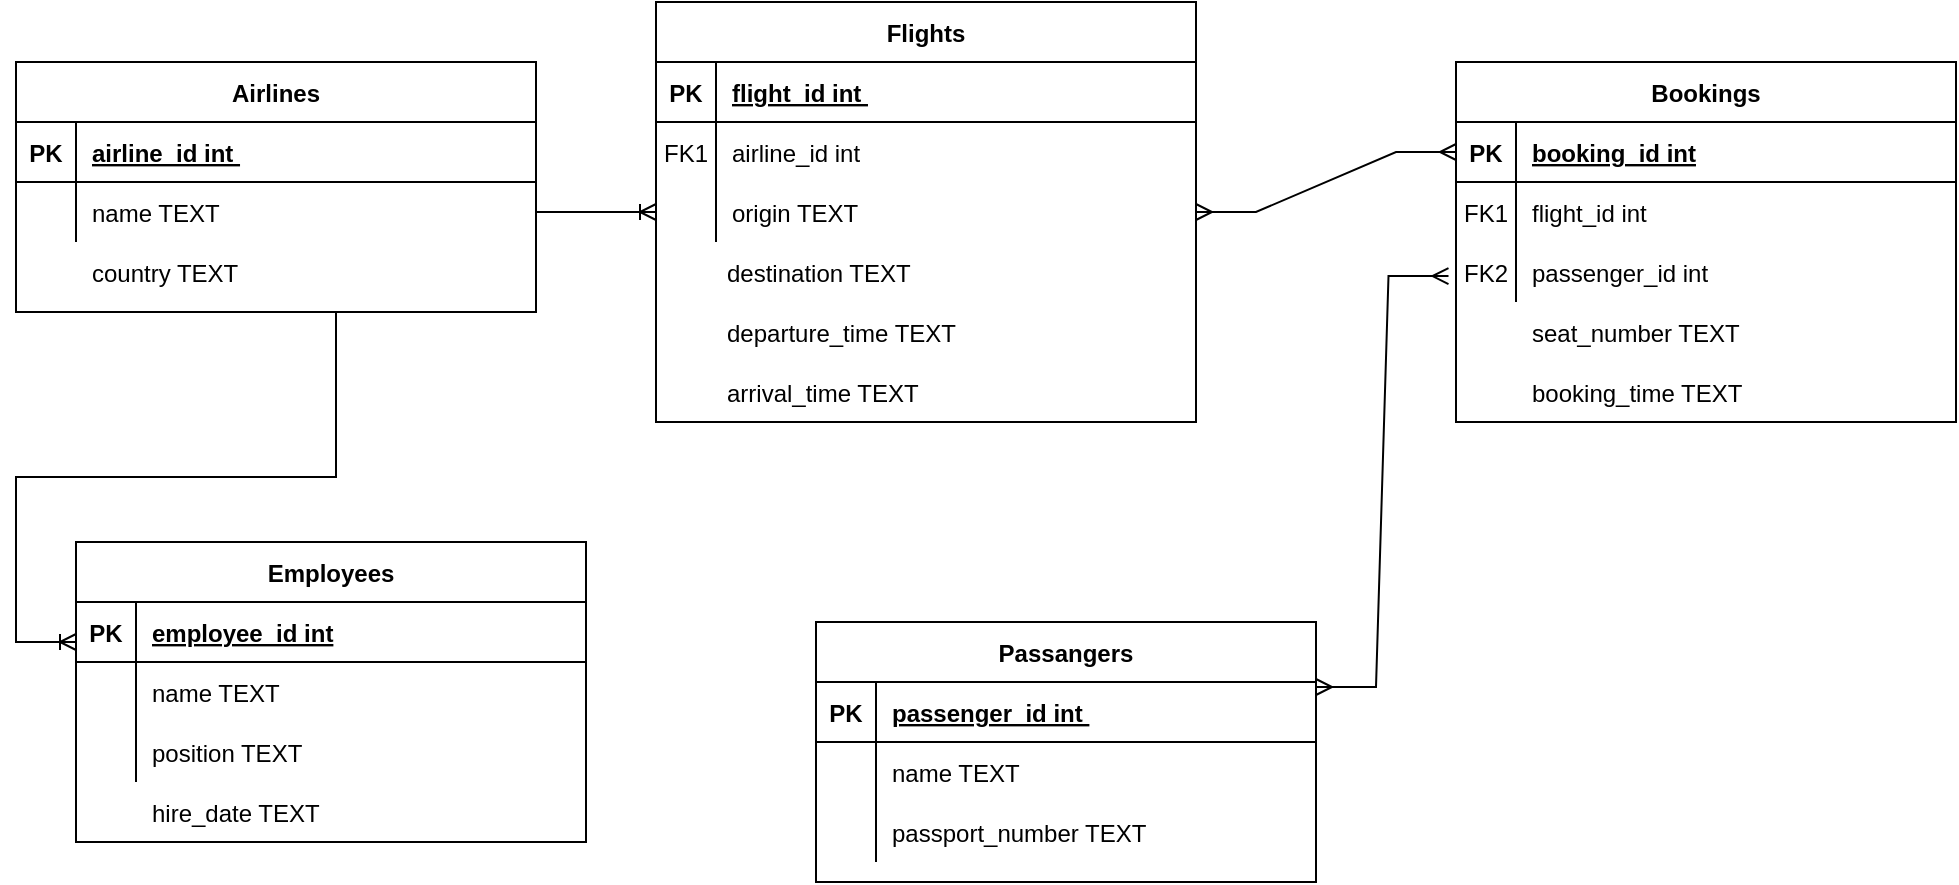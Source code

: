 <mxfile version="24.5.4" type="device" pages="2">
  <diagram id="R2lEEEUBdFMjLlhIrx00" name="Page-1">
    <mxGraphModel dx="938" dy="534" grid="1" gridSize="10" guides="1" tooltips="1" connect="1" arrows="1" fold="1" page="1" pageScale="1" pageWidth="850" pageHeight="1100" math="0" shadow="0" extFonts="Permanent Marker^https://fonts.googleapis.com/css?family=Permanent+Marker">
      <root>
        <mxCell id="0" />
        <mxCell id="1" parent="0" />
        <mxCell id="txdUB0equptI0iszzWko-11" value="Passangers" style="shape=table;startSize=30;container=1;collapsible=1;childLayout=tableLayout;fixedRows=1;rowLines=0;fontStyle=1;align=center;resizeLast=1;" parent="1" vertex="1">
          <mxGeometry x="410" y="350" width="250" height="130" as="geometry" />
        </mxCell>
        <mxCell id="txdUB0equptI0iszzWko-12" value="" style="shape=partialRectangle;collapsible=0;dropTarget=0;pointerEvents=0;fillColor=none;points=[[0,0.5],[1,0.5]];portConstraint=eastwest;top=0;left=0;right=0;bottom=1;" parent="txdUB0equptI0iszzWko-11" vertex="1">
          <mxGeometry y="30" width="250" height="30" as="geometry" />
        </mxCell>
        <mxCell id="txdUB0equptI0iszzWko-13" value="PK" style="shape=partialRectangle;overflow=hidden;connectable=0;fillColor=none;top=0;left=0;bottom=0;right=0;fontStyle=1;" parent="txdUB0equptI0iszzWko-12" vertex="1">
          <mxGeometry width="30" height="30" as="geometry">
            <mxRectangle width="30" height="30" as="alternateBounds" />
          </mxGeometry>
        </mxCell>
        <mxCell id="txdUB0equptI0iszzWko-14" value="passenger_id int " style="shape=partialRectangle;overflow=hidden;connectable=0;fillColor=none;top=0;left=0;bottom=0;right=0;align=left;spacingLeft=6;fontStyle=5;" parent="txdUB0equptI0iszzWko-12" vertex="1">
          <mxGeometry x="30" width="220" height="30" as="geometry">
            <mxRectangle width="220" height="30" as="alternateBounds" />
          </mxGeometry>
        </mxCell>
        <mxCell id="txdUB0equptI0iszzWko-15" value="" style="shape=partialRectangle;collapsible=0;dropTarget=0;pointerEvents=0;fillColor=none;points=[[0,0.5],[1,0.5]];portConstraint=eastwest;top=0;left=0;right=0;bottom=0;" parent="txdUB0equptI0iszzWko-11" vertex="1">
          <mxGeometry y="60" width="250" height="30" as="geometry" />
        </mxCell>
        <mxCell id="txdUB0equptI0iszzWko-16" value="" style="shape=partialRectangle;overflow=hidden;connectable=0;fillColor=none;top=0;left=0;bottom=0;right=0;" parent="txdUB0equptI0iszzWko-15" vertex="1">
          <mxGeometry width="30" height="30" as="geometry">
            <mxRectangle width="30" height="30" as="alternateBounds" />
          </mxGeometry>
        </mxCell>
        <mxCell id="txdUB0equptI0iszzWko-17" value="name TEXT" style="shape=partialRectangle;overflow=hidden;connectable=0;fillColor=none;top=0;left=0;bottom=0;right=0;align=left;spacingLeft=6;" parent="txdUB0equptI0iszzWko-15" vertex="1">
          <mxGeometry x="30" width="220" height="30" as="geometry">
            <mxRectangle width="220" height="30" as="alternateBounds" />
          </mxGeometry>
        </mxCell>
        <mxCell id="txdUB0equptI0iszzWko-18" value="" style="shape=partialRectangle;collapsible=0;dropTarget=0;pointerEvents=0;fillColor=none;points=[[0,0.5],[1,0.5]];portConstraint=eastwest;top=0;left=0;right=0;bottom=0;" parent="txdUB0equptI0iszzWko-11" vertex="1">
          <mxGeometry y="90" width="250" height="30" as="geometry" />
        </mxCell>
        <mxCell id="txdUB0equptI0iszzWko-19" value="" style="shape=partialRectangle;overflow=hidden;connectable=0;fillColor=none;top=0;left=0;bottom=0;right=0;" parent="txdUB0equptI0iszzWko-18" vertex="1">
          <mxGeometry width="30" height="30" as="geometry">
            <mxRectangle width="30" height="30" as="alternateBounds" />
          </mxGeometry>
        </mxCell>
        <mxCell id="txdUB0equptI0iszzWko-20" value="passport_number TEXT" style="shape=partialRectangle;overflow=hidden;connectable=0;fillColor=none;top=0;left=0;bottom=0;right=0;align=left;spacingLeft=6;" parent="txdUB0equptI0iszzWko-18" vertex="1">
          <mxGeometry x="30" width="220" height="30" as="geometry">
            <mxRectangle width="220" height="30" as="alternateBounds" />
          </mxGeometry>
        </mxCell>
        <mxCell id="txdUB0equptI0iszzWko-32" value="" style="group" parent="1" vertex="1" connectable="0">
          <mxGeometry x="330" y="40" width="270" height="210" as="geometry" />
        </mxCell>
        <mxCell id="txdUB0equptI0iszzWko-1" value="Flights" style="shape=table;startSize=30;container=1;collapsible=1;childLayout=tableLayout;fixedRows=1;rowLines=0;fontStyle=1;align=center;resizeLast=1;" parent="txdUB0equptI0iszzWko-32" vertex="1">
          <mxGeometry width="270" height="210" as="geometry" />
        </mxCell>
        <mxCell id="txdUB0equptI0iszzWko-2" value="" style="shape=partialRectangle;collapsible=0;dropTarget=0;pointerEvents=0;fillColor=none;points=[[0,0.5],[1,0.5]];portConstraint=eastwest;top=0;left=0;right=0;bottom=1;" parent="txdUB0equptI0iszzWko-1" vertex="1">
          <mxGeometry y="30" width="270" height="30" as="geometry" />
        </mxCell>
        <mxCell id="txdUB0equptI0iszzWko-3" value="PK" style="shape=partialRectangle;overflow=hidden;connectable=0;fillColor=none;top=0;left=0;bottom=0;right=0;fontStyle=1;" parent="txdUB0equptI0iszzWko-2" vertex="1">
          <mxGeometry width="30" height="30" as="geometry">
            <mxRectangle width="30" height="30" as="alternateBounds" />
          </mxGeometry>
        </mxCell>
        <mxCell id="txdUB0equptI0iszzWko-4" value="flight_id int " style="shape=partialRectangle;overflow=hidden;connectable=0;fillColor=none;top=0;left=0;bottom=0;right=0;align=left;spacingLeft=6;fontStyle=5;" parent="txdUB0equptI0iszzWko-2" vertex="1">
          <mxGeometry x="30" width="240" height="30" as="geometry">
            <mxRectangle width="240" height="30" as="alternateBounds" />
          </mxGeometry>
        </mxCell>
        <mxCell id="txdUB0equptI0iszzWko-5" value="" style="shape=partialRectangle;collapsible=0;dropTarget=0;pointerEvents=0;fillColor=none;points=[[0,0.5],[1,0.5]];portConstraint=eastwest;top=0;left=0;right=0;bottom=0;" parent="txdUB0equptI0iszzWko-1" vertex="1">
          <mxGeometry y="60" width="270" height="30" as="geometry" />
        </mxCell>
        <mxCell id="txdUB0equptI0iszzWko-6" value="FK1" style="shape=partialRectangle;overflow=hidden;connectable=0;fillColor=none;top=0;left=0;bottom=0;right=0;" parent="txdUB0equptI0iszzWko-5" vertex="1">
          <mxGeometry width="30" height="30" as="geometry">
            <mxRectangle width="30" height="30" as="alternateBounds" />
          </mxGeometry>
        </mxCell>
        <mxCell id="txdUB0equptI0iszzWko-7" value="airline_id int " style="shape=partialRectangle;overflow=hidden;connectable=0;fillColor=none;top=0;left=0;bottom=0;right=0;align=left;spacingLeft=6;" parent="txdUB0equptI0iszzWko-5" vertex="1">
          <mxGeometry x="30" width="240" height="30" as="geometry">
            <mxRectangle width="240" height="30" as="alternateBounds" />
          </mxGeometry>
        </mxCell>
        <mxCell id="txdUB0equptI0iszzWko-8" value="" style="shape=partialRectangle;collapsible=0;dropTarget=0;pointerEvents=0;fillColor=none;points=[[0,0.5],[1,0.5]];portConstraint=eastwest;top=0;left=0;right=0;bottom=0;" parent="txdUB0equptI0iszzWko-1" vertex="1">
          <mxGeometry y="90" width="270" height="30" as="geometry" />
        </mxCell>
        <mxCell id="txdUB0equptI0iszzWko-9" value="" style="shape=partialRectangle;overflow=hidden;connectable=0;fillColor=none;top=0;left=0;bottom=0;right=0;" parent="txdUB0equptI0iszzWko-8" vertex="1">
          <mxGeometry width="30" height="30" as="geometry">
            <mxRectangle width="30" height="30" as="alternateBounds" />
          </mxGeometry>
        </mxCell>
        <mxCell id="txdUB0equptI0iszzWko-10" value="origin TEXT" style="shape=partialRectangle;overflow=hidden;connectable=0;fillColor=none;top=0;left=0;bottom=0;right=0;align=left;spacingLeft=6;" parent="txdUB0equptI0iszzWko-8" vertex="1">
          <mxGeometry x="30" width="240" height="30" as="geometry">
            <mxRectangle width="240" height="30" as="alternateBounds" />
          </mxGeometry>
        </mxCell>
        <mxCell id="txdUB0equptI0iszzWko-22" value="destination TEXT" style="shape=partialRectangle;overflow=hidden;connectable=0;fillColor=none;top=0;left=0;bottom=0;right=0;align=left;spacingLeft=6;container=0;" parent="txdUB0equptI0iszzWko-32" vertex="1">
          <mxGeometry x="27.5" y="120" width="230" height="30" as="geometry">
            <mxRectangle width="230" height="30" as="alternateBounds" />
          </mxGeometry>
        </mxCell>
        <mxCell id="txdUB0equptI0iszzWko-23" value="departure_time TEXT" style="shape=partialRectangle;overflow=hidden;connectable=0;fillColor=none;top=0;left=0;bottom=0;right=0;align=left;spacingLeft=6;container=0;" parent="txdUB0equptI0iszzWko-32" vertex="1">
          <mxGeometry x="27.5" y="150" width="230" height="30" as="geometry">
            <mxRectangle width="230" height="30" as="alternateBounds" />
          </mxGeometry>
        </mxCell>
        <mxCell id="txdUB0equptI0iszzWko-24" value="arrival_time TEXT" style="shape=partialRectangle;overflow=hidden;connectable=0;fillColor=none;top=0;left=0;bottom=0;right=0;align=left;spacingLeft=6;" parent="txdUB0equptI0iszzWko-32" vertex="1">
          <mxGeometry x="27.5" y="180" width="230" height="30" as="geometry">
            <mxRectangle width="230" height="30" as="alternateBounds" />
          </mxGeometry>
        </mxCell>
        <mxCell id="txdUB0equptI0iszzWko-33" value="" style="group" parent="1" vertex="1" connectable="0">
          <mxGeometry x="40" y="310" width="255" height="150" as="geometry" />
        </mxCell>
        <mxCell id="C-vyLk0tnHw3VtMMgP7b-13" value="Employees" style="shape=table;startSize=30;container=1;collapsible=1;childLayout=tableLayout;fixedRows=1;rowLines=0;fontStyle=1;align=center;resizeLast=1;" parent="txdUB0equptI0iszzWko-33" vertex="1">
          <mxGeometry width="255" height="150" as="geometry" />
        </mxCell>
        <mxCell id="C-vyLk0tnHw3VtMMgP7b-14" value="" style="shape=partialRectangle;collapsible=0;dropTarget=0;pointerEvents=0;fillColor=none;points=[[0,0.5],[1,0.5]];portConstraint=eastwest;top=0;left=0;right=0;bottom=1;" parent="C-vyLk0tnHw3VtMMgP7b-13" vertex="1">
          <mxGeometry y="30" width="255" height="30" as="geometry" />
        </mxCell>
        <mxCell id="C-vyLk0tnHw3VtMMgP7b-15" value="PK" style="shape=partialRectangle;overflow=hidden;connectable=0;fillColor=none;top=0;left=0;bottom=0;right=0;fontStyle=1;" parent="C-vyLk0tnHw3VtMMgP7b-14" vertex="1">
          <mxGeometry width="30" height="30" as="geometry">
            <mxRectangle width="30" height="30" as="alternateBounds" />
          </mxGeometry>
        </mxCell>
        <mxCell id="C-vyLk0tnHw3VtMMgP7b-16" value="employee_id int" style="shape=partialRectangle;overflow=hidden;connectable=0;fillColor=none;top=0;left=0;bottom=0;right=0;align=left;spacingLeft=6;fontStyle=5;" parent="C-vyLk0tnHw3VtMMgP7b-14" vertex="1">
          <mxGeometry x="30" width="225" height="30" as="geometry">
            <mxRectangle width="225" height="30" as="alternateBounds" />
          </mxGeometry>
        </mxCell>
        <mxCell id="C-vyLk0tnHw3VtMMgP7b-17" value="" style="shape=partialRectangle;collapsible=0;dropTarget=0;pointerEvents=0;fillColor=none;points=[[0,0.5],[1,0.5]];portConstraint=eastwest;top=0;left=0;right=0;bottom=0;" parent="C-vyLk0tnHw3VtMMgP7b-13" vertex="1">
          <mxGeometry y="60" width="255" height="30" as="geometry" />
        </mxCell>
        <mxCell id="C-vyLk0tnHw3VtMMgP7b-18" value="" style="shape=partialRectangle;overflow=hidden;connectable=0;fillColor=none;top=0;left=0;bottom=0;right=0;" parent="C-vyLk0tnHw3VtMMgP7b-17" vertex="1">
          <mxGeometry width="30" height="30" as="geometry">
            <mxRectangle width="30" height="30" as="alternateBounds" />
          </mxGeometry>
        </mxCell>
        <mxCell id="C-vyLk0tnHw3VtMMgP7b-19" value="name TEXT" style="shape=partialRectangle;overflow=hidden;connectable=0;fillColor=none;top=0;left=0;bottom=0;right=0;align=left;spacingLeft=6;" parent="C-vyLk0tnHw3VtMMgP7b-17" vertex="1">
          <mxGeometry x="30" width="225" height="30" as="geometry">
            <mxRectangle width="225" height="30" as="alternateBounds" />
          </mxGeometry>
        </mxCell>
        <mxCell id="C-vyLk0tnHw3VtMMgP7b-20" value="" style="shape=partialRectangle;collapsible=0;dropTarget=0;pointerEvents=0;fillColor=none;points=[[0,0.5],[1,0.5]];portConstraint=eastwest;top=0;left=0;right=0;bottom=0;" parent="C-vyLk0tnHw3VtMMgP7b-13" vertex="1">
          <mxGeometry y="90" width="255" height="30" as="geometry" />
        </mxCell>
        <mxCell id="C-vyLk0tnHw3VtMMgP7b-21" value="" style="shape=partialRectangle;overflow=hidden;connectable=0;fillColor=none;top=0;left=0;bottom=0;right=0;" parent="C-vyLk0tnHw3VtMMgP7b-20" vertex="1">
          <mxGeometry width="30" height="30" as="geometry">
            <mxRectangle width="30" height="30" as="alternateBounds" />
          </mxGeometry>
        </mxCell>
        <mxCell id="C-vyLk0tnHw3VtMMgP7b-22" value="position TEXT" style="shape=partialRectangle;overflow=hidden;connectable=0;fillColor=none;top=0;left=0;bottom=0;right=0;align=left;spacingLeft=6;" parent="C-vyLk0tnHw3VtMMgP7b-20" vertex="1">
          <mxGeometry x="30" width="225" height="30" as="geometry">
            <mxRectangle width="225" height="30" as="alternateBounds" />
          </mxGeometry>
        </mxCell>
        <mxCell id="txdUB0equptI0iszzWko-30" value="hire_date TEXT" style="shape=partialRectangle;overflow=hidden;connectable=0;fillColor=none;top=0;left=0;bottom=0;right=0;align=left;spacingLeft=6;" parent="txdUB0equptI0iszzWko-33" vertex="1">
          <mxGeometry x="30" y="120" width="225" height="30" as="geometry">
            <mxRectangle width="225" height="30" as="alternateBounds" />
          </mxGeometry>
        </mxCell>
        <mxCell id="txdUB0equptI0iszzWko-34" value="" style="group" parent="1" vertex="1" connectable="0">
          <mxGeometry x="730" y="70" width="250" height="180" as="geometry" />
        </mxCell>
        <mxCell id="C-vyLk0tnHw3VtMMgP7b-2" value="Bookings" style="shape=table;startSize=30;container=1;collapsible=1;childLayout=tableLayout;fixedRows=1;rowLines=0;fontStyle=1;align=center;resizeLast=1;" parent="txdUB0equptI0iszzWko-34" vertex="1">
          <mxGeometry width="250" height="180" as="geometry" />
        </mxCell>
        <mxCell id="C-vyLk0tnHw3VtMMgP7b-3" value="" style="shape=partialRectangle;collapsible=0;dropTarget=0;pointerEvents=0;fillColor=none;points=[[0,0.5],[1,0.5]];portConstraint=eastwest;top=0;left=0;right=0;bottom=1;" parent="C-vyLk0tnHw3VtMMgP7b-2" vertex="1">
          <mxGeometry y="30" width="250" height="30" as="geometry" />
        </mxCell>
        <mxCell id="C-vyLk0tnHw3VtMMgP7b-4" value="PK" style="shape=partialRectangle;overflow=hidden;connectable=0;fillColor=none;top=0;left=0;bottom=0;right=0;fontStyle=1;" parent="C-vyLk0tnHw3VtMMgP7b-3" vertex="1">
          <mxGeometry width="30" height="30" as="geometry">
            <mxRectangle width="30" height="30" as="alternateBounds" />
          </mxGeometry>
        </mxCell>
        <mxCell id="C-vyLk0tnHw3VtMMgP7b-5" value="booking_id int" style="shape=partialRectangle;overflow=hidden;connectable=0;fillColor=none;top=0;left=0;bottom=0;right=0;align=left;spacingLeft=6;fontStyle=5;" parent="C-vyLk0tnHw3VtMMgP7b-3" vertex="1">
          <mxGeometry x="30" width="220" height="30" as="geometry">
            <mxRectangle width="220" height="30" as="alternateBounds" />
          </mxGeometry>
        </mxCell>
        <mxCell id="C-vyLk0tnHw3VtMMgP7b-6" value="" style="shape=partialRectangle;collapsible=0;dropTarget=0;pointerEvents=0;fillColor=none;points=[[0,0.5],[1,0.5]];portConstraint=eastwest;top=0;left=0;right=0;bottom=0;" parent="C-vyLk0tnHw3VtMMgP7b-2" vertex="1">
          <mxGeometry y="60" width="250" height="30" as="geometry" />
        </mxCell>
        <mxCell id="C-vyLk0tnHw3VtMMgP7b-7" value="FK1" style="shape=partialRectangle;overflow=hidden;connectable=0;fillColor=none;top=0;left=0;bottom=0;right=0;" parent="C-vyLk0tnHw3VtMMgP7b-6" vertex="1">
          <mxGeometry width="30" height="30" as="geometry">
            <mxRectangle width="30" height="30" as="alternateBounds" />
          </mxGeometry>
        </mxCell>
        <mxCell id="C-vyLk0tnHw3VtMMgP7b-8" value="flight_id int" style="shape=partialRectangle;overflow=hidden;connectable=0;fillColor=none;top=0;left=0;bottom=0;right=0;align=left;spacingLeft=6;" parent="C-vyLk0tnHw3VtMMgP7b-6" vertex="1">
          <mxGeometry x="30" width="220" height="30" as="geometry">
            <mxRectangle width="220" height="30" as="alternateBounds" />
          </mxGeometry>
        </mxCell>
        <mxCell id="C-vyLk0tnHw3VtMMgP7b-9" value="" style="shape=partialRectangle;collapsible=0;dropTarget=0;pointerEvents=0;fillColor=none;points=[[0,0.5],[1,0.5]];portConstraint=eastwest;top=0;left=0;right=0;bottom=0;" parent="C-vyLk0tnHw3VtMMgP7b-2" vertex="1">
          <mxGeometry y="90" width="250" height="30" as="geometry" />
        </mxCell>
        <mxCell id="C-vyLk0tnHw3VtMMgP7b-10" value="FK2" style="shape=partialRectangle;overflow=hidden;connectable=0;fillColor=none;top=0;left=0;bottom=0;right=0;" parent="C-vyLk0tnHw3VtMMgP7b-9" vertex="1">
          <mxGeometry width="30" height="30" as="geometry">
            <mxRectangle width="30" height="30" as="alternateBounds" />
          </mxGeometry>
        </mxCell>
        <mxCell id="C-vyLk0tnHw3VtMMgP7b-11" value="passenger_id int" style="shape=partialRectangle;overflow=hidden;connectable=0;fillColor=none;top=0;left=0;bottom=0;right=0;align=left;spacingLeft=6;" parent="C-vyLk0tnHw3VtMMgP7b-9" vertex="1">
          <mxGeometry x="30" width="220" height="30" as="geometry">
            <mxRectangle width="220" height="30" as="alternateBounds" />
          </mxGeometry>
        </mxCell>
        <mxCell id="txdUB0equptI0iszzWko-27" value="seat_number TEXT" style="shape=partialRectangle;overflow=hidden;connectable=0;fillColor=none;top=0;left=0;bottom=0;right=0;align=left;spacingLeft=6;" parent="txdUB0equptI0iszzWko-34" vertex="1">
          <mxGeometry x="30" y="120" width="220" height="30" as="geometry">
            <mxRectangle width="220" height="30" as="alternateBounds" />
          </mxGeometry>
        </mxCell>
        <mxCell id="txdUB0equptI0iszzWko-28" value="booking_time TEXT" style="shape=partialRectangle;overflow=hidden;connectable=0;fillColor=none;top=0;left=0;bottom=0;right=0;align=left;spacingLeft=6;" parent="txdUB0equptI0iszzWko-34" vertex="1">
          <mxGeometry x="30" y="150" width="220" height="30" as="geometry">
            <mxRectangle width="220" height="30" as="alternateBounds" />
          </mxGeometry>
        </mxCell>
        <mxCell id="txdUB0equptI0iszzWko-39" value="" style="edgeStyle=entityRelationEdgeStyle;fontSize=12;html=1;endArrow=ERoneToMany;rounded=0;exitX=1;exitY=0.5;exitDx=0;exitDy=0;entryX=0;entryY=0.5;entryDx=0;entryDy=0;" parent="1" source="C-vyLk0tnHw3VtMMgP7b-27" target="txdUB0equptI0iszzWko-8" edge="1">
          <mxGeometry width="100" height="100" relative="1" as="geometry">
            <mxPoint x="370" y="330" as="sourcePoint" />
            <mxPoint x="460" y="220" as="targetPoint" />
          </mxGeometry>
        </mxCell>
        <mxCell id="txdUB0equptI0iszzWko-40" value="" style="group" parent="1" vertex="1" connectable="0">
          <mxGeometry x="10" y="70" width="260" height="125" as="geometry" />
        </mxCell>
        <mxCell id="C-vyLk0tnHw3VtMMgP7b-23" value="Airlines" style="shape=table;startSize=30;container=1;collapsible=1;childLayout=tableLayout;fixedRows=1;rowLines=0;fontStyle=1;align=center;resizeLast=1;" parent="txdUB0equptI0iszzWko-40" vertex="1">
          <mxGeometry width="260" height="125" as="geometry" />
        </mxCell>
        <mxCell id="C-vyLk0tnHw3VtMMgP7b-24" value="" style="shape=partialRectangle;collapsible=0;dropTarget=0;pointerEvents=0;fillColor=none;points=[[0,0.5],[1,0.5]];portConstraint=eastwest;top=0;left=0;right=0;bottom=1;" parent="C-vyLk0tnHw3VtMMgP7b-23" vertex="1">
          <mxGeometry y="30" width="260" height="30" as="geometry" />
        </mxCell>
        <mxCell id="C-vyLk0tnHw3VtMMgP7b-25" value="PK" style="shape=partialRectangle;overflow=hidden;connectable=0;fillColor=none;top=0;left=0;bottom=0;right=0;fontStyle=1;" parent="C-vyLk0tnHw3VtMMgP7b-24" vertex="1">
          <mxGeometry width="30" height="30" as="geometry">
            <mxRectangle width="30" height="30" as="alternateBounds" />
          </mxGeometry>
        </mxCell>
        <mxCell id="C-vyLk0tnHw3VtMMgP7b-26" value="airline_id int " style="shape=partialRectangle;overflow=hidden;connectable=0;fillColor=none;top=0;left=0;bottom=0;right=0;align=left;spacingLeft=6;fontStyle=5;" parent="C-vyLk0tnHw3VtMMgP7b-24" vertex="1">
          <mxGeometry x="30" width="230" height="30" as="geometry">
            <mxRectangle width="230" height="30" as="alternateBounds" />
          </mxGeometry>
        </mxCell>
        <mxCell id="C-vyLk0tnHw3VtMMgP7b-27" value="" style="shape=partialRectangle;collapsible=0;dropTarget=0;pointerEvents=0;fillColor=none;points=[[0,0.5],[1,0.5]];portConstraint=eastwest;top=0;left=0;right=0;bottom=0;" parent="C-vyLk0tnHw3VtMMgP7b-23" vertex="1">
          <mxGeometry y="60" width="260" height="30" as="geometry" />
        </mxCell>
        <mxCell id="C-vyLk0tnHw3VtMMgP7b-28" value="" style="shape=partialRectangle;overflow=hidden;connectable=0;fillColor=none;top=0;left=0;bottom=0;right=0;" parent="C-vyLk0tnHw3VtMMgP7b-27" vertex="1">
          <mxGeometry width="30" height="30" as="geometry">
            <mxRectangle width="30" height="30" as="alternateBounds" />
          </mxGeometry>
        </mxCell>
        <mxCell id="C-vyLk0tnHw3VtMMgP7b-29" value="" style="shape=partialRectangle;overflow=hidden;connectable=0;fillColor=none;top=0;left=0;bottom=0;right=0;align=left;spacingLeft=6;" parent="C-vyLk0tnHw3VtMMgP7b-27" vertex="1">
          <mxGeometry x="30" width="230" height="30" as="geometry">
            <mxRectangle width="230" height="30" as="alternateBounds" />
          </mxGeometry>
        </mxCell>
        <mxCell id="txdUB0equptI0iszzWko-35" value="name TEXT" style="shape=partialRectangle;overflow=hidden;connectable=0;fillColor=none;top=0;left=0;bottom=0;right=0;align=left;spacingLeft=6;" parent="txdUB0equptI0iszzWko-40" vertex="1">
          <mxGeometry x="30" y="60" width="220" height="30" as="geometry">
            <mxRectangle width="220" height="30" as="alternateBounds" />
          </mxGeometry>
        </mxCell>
        <mxCell id="txdUB0equptI0iszzWko-36" value="country TEXT" style="shape=partialRectangle;overflow=hidden;connectable=0;fillColor=none;top=0;left=0;bottom=0;right=0;align=left;spacingLeft=6;" parent="txdUB0equptI0iszzWko-40" vertex="1">
          <mxGeometry x="30" y="90" width="220" height="30" as="geometry">
            <mxRectangle width="220" height="30" as="alternateBounds" />
          </mxGeometry>
        </mxCell>
        <mxCell id="txdUB0equptI0iszzWko-45" value="" style="edgeStyle=entityRelationEdgeStyle;fontSize=12;html=1;endArrow=ERoneToMany;rounded=0;exitX=0.5;exitY=1;exitDx=0;exitDy=0;" parent="1" source="C-vyLk0tnHw3VtMMgP7b-23" edge="1">
          <mxGeometry width="100" height="100" relative="1" as="geometry">
            <mxPoint x="280" y="325" as="sourcePoint" />
            <mxPoint x="40" y="360" as="targetPoint" />
            <Array as="points">
              <mxPoint x="395" y="440" />
              <mxPoint x="150" y="240" />
              <mxPoint x="140" y="230" />
            </Array>
          </mxGeometry>
        </mxCell>
        <mxCell id="K97oPmrEVGLckkmnqxWa-1" value="" style="edgeStyle=entityRelationEdgeStyle;fontSize=12;html=1;endArrow=ERmany;startArrow=ERmany;rounded=0;entryX=-0.015;entryY=0.568;entryDx=0;entryDy=0;entryPerimeter=0;exitX=1;exitY=0.25;exitDx=0;exitDy=0;" edge="1" parent="1" source="txdUB0equptI0iszzWko-11" target="C-vyLk0tnHw3VtMMgP7b-9">
          <mxGeometry width="100" height="100" relative="1" as="geometry">
            <mxPoint x="590" y="440" as="sourcePoint" />
            <mxPoint x="690" y="340" as="targetPoint" />
            <Array as="points">
              <mxPoint x="690" y="330" />
            </Array>
          </mxGeometry>
        </mxCell>
        <mxCell id="K97oPmrEVGLckkmnqxWa-2" value="" style="edgeStyle=entityRelationEdgeStyle;fontSize=12;html=1;endArrow=ERmany;startArrow=ERmany;rounded=0;entryX=0;entryY=0.5;entryDx=0;entryDy=0;exitX=1;exitY=0.5;exitDx=0;exitDy=0;" edge="1" parent="1" source="txdUB0equptI0iszzWko-8" target="C-vyLk0tnHw3VtMMgP7b-3">
          <mxGeometry width="100" height="100" relative="1" as="geometry">
            <mxPoint x="590" y="270" as="sourcePoint" />
            <mxPoint x="690" y="170" as="targetPoint" />
          </mxGeometry>
        </mxCell>
      </root>
    </mxGraphModel>
  </diagram>
  <diagram id="PxTTn4oRzTBhALMaQRrG" name="Page-2">
    <mxGraphModel dx="1360" dy="775" grid="1" gridSize="10" guides="1" tooltips="1" connect="1" arrows="1" fold="1" page="1" pageScale="1" pageWidth="850" pageHeight="1100" math="0" shadow="0">
      <root>
        <mxCell id="0" />
        <mxCell id="1" parent="0" />
        <mxCell id="hYbTdVAoHE9jhBPzP35O-18" style="edgeStyle=orthogonalEdgeStyle;rounded=0;orthogonalLoop=1;jettySize=auto;html=1;entryX=0;entryY=0.5;entryDx=0;entryDy=0;endArrow=none;endFill=0;" parent="1" source="hYbTdVAoHE9jhBPzP35O-2" target="hYbTdVAoHE9jhBPzP35O-7" edge="1">
          <mxGeometry relative="1" as="geometry" />
        </mxCell>
        <mxCell id="hYbTdVAoHE9jhBPzP35O-22" style="edgeStyle=orthogonalEdgeStyle;rounded=0;orthogonalLoop=1;jettySize=auto;html=1;entryX=0.5;entryY=0;entryDx=0;entryDy=0;endArrow=none;endFill=0;" parent="1" source="hYbTdVAoHE9jhBPzP35O-2" target="hYbTdVAoHE9jhBPzP35O-9" edge="1">
          <mxGeometry relative="1" as="geometry" />
        </mxCell>
        <mxCell id="hYbTdVAoHE9jhBPzP35O-32" style="edgeStyle=orthogonalEdgeStyle;rounded=0;orthogonalLoop=1;jettySize=auto;html=1;entryX=1;entryY=0.5;entryDx=0;entryDy=0;" parent="1" source="hYbTdVAoHE9jhBPzP35O-2" target="hYbTdVAoHE9jhBPzP35O-31" edge="1">
          <mxGeometry relative="1" as="geometry" />
        </mxCell>
        <mxCell id="hYbTdVAoHE9jhBPzP35O-33" style="edgeStyle=orthogonalEdgeStyle;rounded=0;orthogonalLoop=1;jettySize=auto;html=1;entryX=1;entryY=0.5;entryDx=0;entryDy=0;" parent="1" source="hYbTdVAoHE9jhBPzP35O-2" target="hYbTdVAoHE9jhBPzP35O-28" edge="1">
          <mxGeometry relative="1" as="geometry" />
        </mxCell>
        <mxCell id="hYbTdVAoHE9jhBPzP35O-34" style="edgeStyle=orthogonalEdgeStyle;rounded=0;orthogonalLoop=1;jettySize=auto;html=1;entryX=0.5;entryY=1;entryDx=0;entryDy=0;" parent="1" source="hYbTdVAoHE9jhBPzP35O-2" target="hYbTdVAoHE9jhBPzP35O-29" edge="1">
          <mxGeometry relative="1" as="geometry" />
        </mxCell>
        <mxCell id="hYbTdVAoHE9jhBPzP35O-2" value="Airlines" style="whiteSpace=wrap;html=1;align=center;" parent="1" vertex="1">
          <mxGeometry x="140" y="350" width="100" height="40" as="geometry" />
        </mxCell>
        <mxCell id="hYbTdVAoHE9jhBPzP35O-42" style="edgeStyle=orthogonalEdgeStyle;rounded=0;orthogonalLoop=1;jettySize=auto;html=1;entryX=0.5;entryY=1;entryDx=0;entryDy=0;" parent="1" source="hYbTdVAoHE9jhBPzP35O-3" target="hYbTdVAoHE9jhBPzP35O-41" edge="1">
          <mxGeometry relative="1" as="geometry" />
        </mxCell>
        <mxCell id="hYbTdVAoHE9jhBPzP35O-43" style="edgeStyle=orthogonalEdgeStyle;rounded=0;orthogonalLoop=1;jettySize=auto;html=1;entryX=0.5;entryY=1;entryDx=0;entryDy=0;" parent="1" source="hYbTdVAoHE9jhBPzP35O-3" target="hYbTdVAoHE9jhBPzP35O-40" edge="1">
          <mxGeometry relative="1" as="geometry" />
        </mxCell>
        <mxCell id="hYbTdVAoHE9jhBPzP35O-44" style="edgeStyle=orthogonalEdgeStyle;rounded=0;orthogonalLoop=1;jettySize=auto;html=1;entryX=0.5;entryY=0;entryDx=0;entryDy=0;" parent="1" source="hYbTdVAoHE9jhBPzP35O-3" target="hYbTdVAoHE9jhBPzP35O-36" edge="1">
          <mxGeometry relative="1" as="geometry" />
        </mxCell>
        <mxCell id="hYbTdVAoHE9jhBPzP35O-45" style="edgeStyle=orthogonalEdgeStyle;rounded=0;orthogonalLoop=1;jettySize=auto;html=1;entryX=0;entryY=0.5;entryDx=0;entryDy=0;" parent="1" source="hYbTdVAoHE9jhBPzP35O-3" target="hYbTdVAoHE9jhBPzP35O-37" edge="1">
          <mxGeometry relative="1" as="geometry" />
        </mxCell>
        <mxCell id="hYbTdVAoHE9jhBPzP35O-46" style="edgeStyle=orthogonalEdgeStyle;rounded=0;orthogonalLoop=1;jettySize=auto;html=1;entryX=0;entryY=0.5;entryDx=0;entryDy=0;" parent="1" source="hYbTdVAoHE9jhBPzP35O-3" target="hYbTdVAoHE9jhBPzP35O-38" edge="1">
          <mxGeometry relative="1" as="geometry" />
        </mxCell>
        <mxCell id="hYbTdVAoHE9jhBPzP35O-47" style="edgeStyle=orthogonalEdgeStyle;rounded=0;orthogonalLoop=1;jettySize=auto;html=1;entryX=0;entryY=0.5;entryDx=0;entryDy=0;" parent="1" source="hYbTdVAoHE9jhBPzP35O-3" target="hYbTdVAoHE9jhBPzP35O-39" edge="1">
          <mxGeometry relative="1" as="geometry" />
        </mxCell>
        <mxCell id="hYbTdVAoHE9jhBPzP35O-3" value="Flights" style="whiteSpace=wrap;html=1;align=center;" parent="1" vertex="1">
          <mxGeometry x="490" y="350" width="100" height="40" as="geometry" />
        </mxCell>
        <mxCell id="hYbTdVAoHE9jhBPzP35O-11" style="edgeStyle=orthogonalEdgeStyle;rounded=0;orthogonalLoop=1;jettySize=auto;html=1;entryX=0.5;entryY=1;entryDx=0;entryDy=0;endArrow=none;endFill=0;" parent="1" source="hYbTdVAoHE9jhBPzP35O-4" target="hYbTdVAoHE9jhBPzP35O-8" edge="1">
          <mxGeometry relative="1" as="geometry" />
        </mxCell>
        <mxCell id="hYbTdVAoHE9jhBPzP35O-55" style="edgeStyle=orthogonalEdgeStyle;rounded=0;orthogonalLoop=1;jettySize=auto;html=1;entryX=1;entryY=0.5;entryDx=0;entryDy=0;" parent="1" source="hYbTdVAoHE9jhBPzP35O-4" target="hYbTdVAoHE9jhBPzP35O-48" edge="1">
          <mxGeometry relative="1" as="geometry" />
        </mxCell>
        <mxCell id="hYbTdVAoHE9jhBPzP35O-56" style="edgeStyle=orthogonalEdgeStyle;rounded=0;orthogonalLoop=1;jettySize=auto;html=1;entryX=1;entryY=0.5;entryDx=0;entryDy=0;" parent="1" source="hYbTdVAoHE9jhBPzP35O-4" target="hYbTdVAoHE9jhBPzP35O-50" edge="1">
          <mxGeometry relative="1" as="geometry" />
        </mxCell>
        <mxCell id="hYbTdVAoHE9jhBPzP35O-57" style="edgeStyle=orthogonalEdgeStyle;rounded=0;orthogonalLoop=1;jettySize=auto;html=1;entryX=1;entryY=0.5;entryDx=0;entryDy=0;" parent="1" source="hYbTdVAoHE9jhBPzP35O-4" target="hYbTdVAoHE9jhBPzP35O-49" edge="1">
          <mxGeometry relative="1" as="geometry" />
        </mxCell>
        <mxCell id="hYbTdVAoHE9jhBPzP35O-4" value="Passangers" style="whiteSpace=wrap;html=1;align=center;" parent="1" vertex="1">
          <mxGeometry x="490" y="590" width="100" height="40" as="geometry" />
        </mxCell>
        <mxCell id="hYbTdVAoHE9jhBPzP35O-72" style="edgeStyle=orthogonalEdgeStyle;rounded=0;orthogonalLoop=1;jettySize=auto;html=1;entryX=0.5;entryY=0;entryDx=0;entryDy=0;" parent="1" source="hYbTdVAoHE9jhBPzP35O-5" target="hYbTdVAoHE9jhBPzP35O-66" edge="1">
          <mxGeometry relative="1" as="geometry" />
        </mxCell>
        <mxCell id="hYbTdVAoHE9jhBPzP35O-73" style="edgeStyle=orthogonalEdgeStyle;rounded=0;orthogonalLoop=1;jettySize=auto;html=1;entryX=0.5;entryY=0;entryDx=0;entryDy=0;" parent="1" source="hYbTdVAoHE9jhBPzP35O-5" target="hYbTdVAoHE9jhBPzP35O-70" edge="1">
          <mxGeometry relative="1" as="geometry" />
        </mxCell>
        <mxCell id="hYbTdVAoHE9jhBPzP35O-74" style="edgeStyle=orthogonalEdgeStyle;rounded=0;orthogonalLoop=1;jettySize=auto;html=1;entryX=0.5;entryY=0;entryDx=0;entryDy=0;" parent="1" source="hYbTdVAoHE9jhBPzP35O-5" target="hYbTdVAoHE9jhBPzP35O-71" edge="1">
          <mxGeometry relative="1" as="geometry" />
        </mxCell>
        <mxCell id="hYbTdVAoHE9jhBPzP35O-76" style="edgeStyle=orthogonalEdgeStyle;rounded=0;orthogonalLoop=1;jettySize=auto;html=1;entryX=0;entryY=0.5;entryDx=0;entryDy=0;" parent="1" source="hYbTdVAoHE9jhBPzP35O-5" target="hYbTdVAoHE9jhBPzP35O-68" edge="1">
          <mxGeometry relative="1" as="geometry" />
        </mxCell>
        <mxCell id="hYbTdVAoHE9jhBPzP35O-77" style="edgeStyle=orthogonalEdgeStyle;rounded=0;orthogonalLoop=1;jettySize=auto;html=1;entryX=0;entryY=0.5;entryDx=0;entryDy=0;endArrow=none;endFill=0;" parent="1" source="hYbTdVAoHE9jhBPzP35O-5" target="hYbTdVAoHE9jhBPzP35O-69" edge="1">
          <mxGeometry relative="1" as="geometry" />
        </mxCell>
        <mxCell id="hYbTdVAoHE9jhBPzP35O-5" value="Bookings" style="whiteSpace=wrap;html=1;align=center;" parent="1" vertex="1">
          <mxGeometry x="640" y="460" width="100" height="40" as="geometry" />
        </mxCell>
        <mxCell id="hYbTdVAoHE9jhBPzP35O-58" style="edgeStyle=orthogonalEdgeStyle;rounded=0;orthogonalLoop=1;jettySize=auto;html=1;entryX=0.5;entryY=0;entryDx=0;entryDy=0;" parent="1" source="hYbTdVAoHE9jhBPzP35O-6" target="hYbTdVAoHE9jhBPzP35O-54" edge="1">
          <mxGeometry relative="1" as="geometry" />
        </mxCell>
        <mxCell id="hYbTdVAoHE9jhBPzP35O-63" style="edgeStyle=orthogonalEdgeStyle;rounded=0;orthogonalLoop=1;jettySize=auto;html=1;entryX=1;entryY=0;entryDx=0;entryDy=0;" parent="1" source="hYbTdVAoHE9jhBPzP35O-6" target="hYbTdVAoHE9jhBPzP35O-59" edge="1">
          <mxGeometry relative="1" as="geometry" />
        </mxCell>
        <mxCell id="hYbTdVAoHE9jhBPzP35O-64" style="edgeStyle=orthogonalEdgeStyle;rounded=0;orthogonalLoop=1;jettySize=auto;html=1;entryX=1;entryY=0.5;entryDx=0;entryDy=0;" parent="1" source="hYbTdVAoHE9jhBPzP35O-6" target="hYbTdVAoHE9jhBPzP35O-61" edge="1">
          <mxGeometry relative="1" as="geometry" />
        </mxCell>
        <mxCell id="hYbTdVAoHE9jhBPzP35O-65" style="edgeStyle=orthogonalEdgeStyle;rounded=0;orthogonalLoop=1;jettySize=auto;html=1;entryX=1;entryY=0.5;entryDx=0;entryDy=0;" parent="1" source="hYbTdVAoHE9jhBPzP35O-6" target="hYbTdVAoHE9jhBPzP35O-60" edge="1">
          <mxGeometry relative="1" as="geometry" />
        </mxCell>
        <mxCell id="hYbTdVAoHE9jhBPzP35O-79" style="edgeStyle=orthogonalEdgeStyle;rounded=0;orthogonalLoop=1;jettySize=auto;html=1;entryX=0.5;entryY=1;entryDx=0;entryDy=0;" parent="1" source="hYbTdVAoHE9jhBPzP35O-6" target="hYbTdVAoHE9jhBPzP35O-78" edge="1">
          <mxGeometry relative="1" as="geometry" />
        </mxCell>
        <mxCell id="hYbTdVAoHE9jhBPzP35O-6" value="Employees" style="whiteSpace=wrap;html=1;align=center;" parent="1" vertex="1">
          <mxGeometry x="140" y="540" width="100" height="40" as="geometry" />
        </mxCell>
        <mxCell id="hYbTdVAoHE9jhBPzP35O-19" style="edgeStyle=orthogonalEdgeStyle;rounded=0;orthogonalLoop=1;jettySize=auto;html=1;entryX=0;entryY=0.5;entryDx=0;entryDy=0;endArrow=none;endFill=0;" parent="1" source="hYbTdVAoHE9jhBPzP35O-7" target="hYbTdVAoHE9jhBPzP35O-3" edge="1">
          <mxGeometry relative="1" as="geometry" />
        </mxCell>
        <mxCell id="hYbTdVAoHE9jhBPzP35O-7" value="Operates" style="shape=rhombus;perimeter=rhombusPerimeter;whiteSpace=wrap;html=1;align=center;" parent="1" vertex="1">
          <mxGeometry x="310" y="250" width="120" height="60" as="geometry" />
        </mxCell>
        <mxCell id="hYbTdVAoHE9jhBPzP35O-8" value="Books" style="shape=rhombus;perimeter=rhombusPerimeter;whiteSpace=wrap;html=1;align=center;" parent="1" vertex="1">
          <mxGeometry x="480" y="450" width="120" height="60" as="geometry" />
        </mxCell>
        <mxCell id="hYbTdVAoHE9jhBPzP35O-23" style="edgeStyle=orthogonalEdgeStyle;rounded=0;orthogonalLoop=1;jettySize=auto;html=1;entryX=0.5;entryY=0;entryDx=0;entryDy=0;endArrow=none;endFill=0;" parent="1" source="hYbTdVAoHE9jhBPzP35O-9" target="hYbTdVAoHE9jhBPzP35O-6" edge="1">
          <mxGeometry relative="1" as="geometry" />
        </mxCell>
        <mxCell id="hYbTdVAoHE9jhBPzP35O-9" value="Works for" style="shape=rhombus;perimeter=rhombusPerimeter;whiteSpace=wrap;html=1;align=center;" parent="1" vertex="1">
          <mxGeometry x="130" y="430" width="120" height="60" as="geometry" />
        </mxCell>
        <mxCell id="hYbTdVAoHE9jhBPzP35O-12" style="edgeStyle=orthogonalEdgeStyle;rounded=0;orthogonalLoop=1;jettySize=auto;html=1;entryX=0.5;entryY=1;entryDx=0;entryDy=0;endArrow=none;endFill=0;exitX=0.5;exitY=0;exitDx=0;exitDy=0;" parent="1" source="hYbTdVAoHE9jhBPzP35O-8" target="hYbTdVAoHE9jhBPzP35O-3" edge="1">
          <mxGeometry relative="1" as="geometry">
            <mxPoint x="590" y="430" as="sourcePoint" />
            <mxPoint x="550" y="520" as="targetPoint" />
          </mxGeometry>
        </mxCell>
        <mxCell id="hYbTdVAoHE9jhBPzP35O-13" style="edgeStyle=orthogonalEdgeStyle;rounded=0;orthogonalLoop=1;jettySize=auto;html=1;entryX=0;entryY=0.5;entryDx=0;entryDy=0;endArrow=none;endFill=0;exitX=1;exitY=0.5;exitDx=0;exitDy=0;" parent="1" source="hYbTdVAoHE9jhBPzP35O-8" target="hYbTdVAoHE9jhBPzP35O-5" edge="1">
          <mxGeometry relative="1" as="geometry">
            <mxPoint x="560" y="580" as="sourcePoint" />
            <mxPoint x="560" y="530" as="targetPoint" />
          </mxGeometry>
        </mxCell>
        <mxCell id="hYbTdVAoHE9jhBPzP35O-14" value="M" style="text;html=1;align=center;verticalAlign=middle;resizable=0;points=[];autosize=1;strokeColor=none;fillColor=none;" parent="1" vertex="1">
          <mxGeometry x="540" y="530" width="30" height="30" as="geometry" />
        </mxCell>
        <mxCell id="hYbTdVAoHE9jhBPzP35O-15" value="M" style="text;html=1;align=center;verticalAlign=middle;resizable=0;points=[];autosize=1;strokeColor=none;fillColor=none;" parent="1" vertex="1">
          <mxGeometry x="610" y="450" width="30" height="30" as="geometry" />
        </mxCell>
        <mxCell id="hYbTdVAoHE9jhBPzP35O-16" value="M" style="text;html=1;align=center;verticalAlign=middle;resizable=0;points=[];autosize=1;strokeColor=none;fillColor=none;" parent="1" vertex="1">
          <mxGeometry x="540" y="390" width="30" height="30" as="geometry" />
        </mxCell>
        <mxCell id="hYbTdVAoHE9jhBPzP35O-17" style="edgeStyle=orthogonalEdgeStyle;rounded=0;orthogonalLoop=1;jettySize=auto;html=1;entryX=0.44;entryY=0.999;entryDx=0;entryDy=0;endArrow=none;endFill=0;exitX=0.454;exitY=0.06;exitDx=0;exitDy=0;exitPerimeter=0;entryPerimeter=0;" parent="1" source="hYbTdVAoHE9jhBPzP35O-8" target="hYbTdVAoHE9jhBPzP35O-3" edge="1">
          <mxGeometry relative="1" as="geometry">
            <mxPoint x="550" y="460" as="sourcePoint" />
            <mxPoint x="550" y="400" as="targetPoint" />
          </mxGeometry>
        </mxCell>
        <mxCell id="hYbTdVAoHE9jhBPzP35O-20" value="1" style="text;html=1;align=center;verticalAlign=middle;resizable=0;points=[];autosize=1;strokeColor=none;fillColor=none;" parent="1" vertex="1">
          <mxGeometry x="240" y="340" width="30" height="30" as="geometry" />
        </mxCell>
        <mxCell id="hYbTdVAoHE9jhBPzP35O-21" value="M" style="text;html=1;align=center;verticalAlign=middle;resizable=0;points=[];autosize=1;strokeColor=none;fillColor=none;" parent="1" vertex="1">
          <mxGeometry x="460" y="340" width="30" height="30" as="geometry" />
        </mxCell>
        <mxCell id="hYbTdVAoHE9jhBPzP35O-24" value="1" style="text;html=1;align=center;verticalAlign=middle;resizable=0;points=[];autosize=1;strokeColor=none;fillColor=none;" parent="1" vertex="1">
          <mxGeometry x="190" y="390" width="30" height="30" as="geometry" />
        </mxCell>
        <mxCell id="hYbTdVAoHE9jhBPzP35O-25" value="M" style="text;html=1;align=center;verticalAlign=middle;resizable=0;points=[];autosize=1;strokeColor=none;fillColor=none;" parent="1" vertex="1">
          <mxGeometry x="190" y="510" width="30" height="30" as="geometry" />
        </mxCell>
        <mxCell id="hYbTdVAoHE9jhBPzP35O-27" style="edgeStyle=orthogonalEdgeStyle;rounded=0;orthogonalLoop=1;jettySize=auto;html=1;entryX=0;entryY=0.75;entryDx=0;entryDy=0;endArrow=none;endFill=0;exitX=0.85;exitY=0.66;exitDx=0;exitDy=0;exitPerimeter=0;" parent="1" source="hYbTdVAoHE9jhBPzP35O-8" target="hYbTdVAoHE9jhBPzP35O-5" edge="1">
          <mxGeometry relative="1" as="geometry">
            <mxPoint x="550" y="570" as="sourcePoint" />
            <mxPoint x="550" y="520" as="targetPoint" />
          </mxGeometry>
        </mxCell>
        <mxCell id="hYbTdVAoHE9jhBPzP35O-28" value="name" style="ellipse;whiteSpace=wrap;html=1;align=center;" parent="1" vertex="1">
          <mxGeometry x="40" y="280" width="100" height="40" as="geometry" />
        </mxCell>
        <mxCell id="hYbTdVAoHE9jhBPzP35O-29" value="country" style="ellipse;whiteSpace=wrap;html=1;align=center;" parent="1" vertex="1">
          <mxGeometry x="170" y="250" width="100" height="40" as="geometry" />
        </mxCell>
        <mxCell id="hYbTdVAoHE9jhBPzP35O-31" value="airline_id" style="ellipse;whiteSpace=wrap;html=1;align=center;fontStyle=4;" parent="1" vertex="1">
          <mxGeometry y="350" width="100" height="40" as="geometry" />
        </mxCell>
        <mxCell id="hYbTdVAoHE9jhBPzP35O-36" value="arrival_time" style="ellipse;whiteSpace=wrap;html=1;align=center;" parent="1" vertex="1">
          <mxGeometry x="360" y="410" width="100" height="40" as="geometry" />
        </mxCell>
        <mxCell id="hYbTdVAoHE9jhBPzP35O-37" value="departure_time" style="ellipse;whiteSpace=wrap;html=1;align=center;" parent="1" vertex="1">
          <mxGeometry x="700" y="360" width="100" height="40" as="geometry" />
        </mxCell>
        <mxCell id="hYbTdVAoHE9jhBPzP35O-38" value="destination" style="ellipse;whiteSpace=wrap;html=1;align=center;" parent="1" vertex="1">
          <mxGeometry x="690" y="310" width="100" height="40" as="geometry" />
        </mxCell>
        <mxCell id="hYbTdVAoHE9jhBPzP35O-39" value="origin" style="ellipse;whiteSpace=wrap;html=1;align=center;" parent="1" vertex="1">
          <mxGeometry x="670" y="250" width="100" height="40" as="geometry" />
        </mxCell>
        <mxCell id="hYbTdVAoHE9jhBPzP35O-40" value="airline_id (FK)" style="ellipse;whiteSpace=wrap;html=1;align=center;" parent="1" vertex="1">
          <mxGeometry x="570" y="200" width="100" height="40" as="geometry" />
        </mxCell>
        <mxCell id="hYbTdVAoHE9jhBPzP35O-41" value="flight_id" style="ellipse;whiteSpace=wrap;html=1;align=center;fontStyle=4;" parent="1" vertex="1">
          <mxGeometry x="450" y="200" width="100" height="40" as="geometry" />
        </mxCell>
        <mxCell id="hYbTdVAoHE9jhBPzP35O-48" value="passanger_id" style="ellipse;whiteSpace=wrap;html=1;align=center;fontStyle=4;" parent="1" vertex="1">
          <mxGeometry x="340" y="510" width="100" height="40" as="geometry" />
        </mxCell>
        <mxCell id="hYbTdVAoHE9jhBPzP35O-49" value="passport_number" style="ellipse;whiteSpace=wrap;html=1;align=center;" parent="1" vertex="1">
          <mxGeometry x="340" y="680" width="100" height="40" as="geometry" />
        </mxCell>
        <mxCell id="hYbTdVAoHE9jhBPzP35O-50" value="name" style="ellipse;whiteSpace=wrap;html=1;align=center;" parent="1" vertex="1">
          <mxGeometry x="340" y="590" width="100" height="40" as="geometry" />
        </mxCell>
        <mxCell id="hYbTdVAoHE9jhBPzP35O-54" value="employee_id" style="ellipse;whiteSpace=wrap;html=1;align=center;fontStyle=4;" parent="1" vertex="1">
          <mxGeometry x="170" y="640" width="100" height="40" as="geometry" />
        </mxCell>
        <mxCell id="hYbTdVAoHE9jhBPzP35O-59" value="hire_date" style="ellipse;whiteSpace=wrap;html=1;align=center;" parent="1" vertex="1">
          <mxGeometry x="40" y="640" width="100" height="40" as="geometry" />
        </mxCell>
        <mxCell id="hYbTdVAoHE9jhBPzP35O-60" value="name" style="ellipse;whiteSpace=wrap;html=1;align=center;" parent="1" vertex="1">
          <mxGeometry x="10" y="500" width="100" height="40" as="geometry" />
        </mxCell>
        <mxCell id="hYbTdVAoHE9jhBPzP35O-61" value="position" style="ellipse;whiteSpace=wrap;html=1;align=center;" parent="1" vertex="1">
          <mxGeometry x="10" y="570" width="100" height="40" as="geometry" />
        </mxCell>
        <mxCell id="hYbTdVAoHE9jhBPzP35O-66" value="booking_id" style="ellipse;whiteSpace=wrap;html=1;align=center;fontStyle=4;" parent="1" vertex="1">
          <mxGeometry x="570" y="525" width="100" height="40" as="geometry" />
        </mxCell>
        <mxCell id="hYbTdVAoHE9jhBPzP35O-67" style="edgeStyle=orthogonalEdgeStyle;rounded=0;orthogonalLoop=1;jettySize=auto;html=1;exitX=0.5;exitY=1;exitDx=0;exitDy=0;" parent="1" source="hYbTdVAoHE9jhBPzP35O-66" target="hYbTdVAoHE9jhBPzP35O-66" edge="1">
          <mxGeometry relative="1" as="geometry" />
        </mxCell>
        <mxCell id="hYbTdVAoHE9jhBPzP35O-68" value="flight_id (FK)" style="ellipse;whiteSpace=wrap;html=1;align=center;" parent="1" vertex="1">
          <mxGeometry x="740" y="420" width="100" height="40" as="geometry" />
        </mxCell>
        <mxCell id="hYbTdVAoHE9jhBPzP35O-69" value="passenger_id (FK)" style="ellipse;whiteSpace=wrap;html=1;align=center;" parent="1" vertex="1">
          <mxGeometry x="750" y="470" width="100" height="40" as="geometry" />
        </mxCell>
        <mxCell id="hYbTdVAoHE9jhBPzP35O-70" value="seat_number" style="ellipse;whiteSpace=wrap;html=1;align=center;" parent="1" vertex="1">
          <mxGeometry x="640" y="580" width="100" height="40" as="geometry" />
        </mxCell>
        <mxCell id="hYbTdVAoHE9jhBPzP35O-71" value="booking_time" style="ellipse;whiteSpace=wrap;html=1;align=center;" parent="1" vertex="1">
          <mxGeometry x="740" y="560" width="100" height="40" as="geometry" />
        </mxCell>
        <mxCell id="hYbTdVAoHE9jhBPzP35O-78" value="airline_id (FK)" style="ellipse;whiteSpace=wrap;html=1;align=center;" parent="1" vertex="1">
          <mxGeometry x="250" y="480" width="100" height="40" as="geometry" />
        </mxCell>
      </root>
    </mxGraphModel>
  </diagram>
</mxfile>
